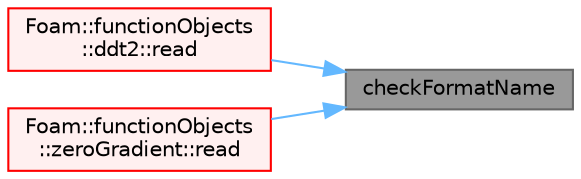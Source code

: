 digraph "checkFormatName"
{
 // LATEX_PDF_SIZE
  bgcolor="transparent";
  edge [fontname=Helvetica,fontsize=10,labelfontname=Helvetica,labelfontsize=10];
  node [fontname=Helvetica,fontsize=10,shape=box,height=0.2,width=0.4];
  rankdir="RL";
  Node1 [id="Node000001",label="checkFormatName",height=0.2,width=0.4,color="gray40", fillcolor="grey60", style="filled", fontcolor="black",tooltip=" "];
  Node1 -> Node2 [id="edge1_Node000001_Node000002",dir="back",color="steelblue1",style="solid",tooltip=" "];
  Node2 [id="Node000002",label="Foam::functionObjects\l::ddt2::read",height=0.2,width=0.4,color="red", fillcolor="#FFF0F0", style="filled",URL="$classFoam_1_1functionObjects_1_1ddt2.html#afac0600fef97b05534a595ce00b272ed",tooltip=" "];
  Node1 -> Node4 [id="edge2_Node000001_Node000004",dir="back",color="steelblue1",style="solid",tooltip=" "];
  Node4 [id="Node000004",label="Foam::functionObjects\l::zeroGradient::read",height=0.2,width=0.4,color="red", fillcolor="#FFF0F0", style="filled",URL="$classFoam_1_1functionObjects_1_1zeroGradient.html#a6ce0c64db98eb6144d363dbfc86104eb",tooltip=" "];
}
